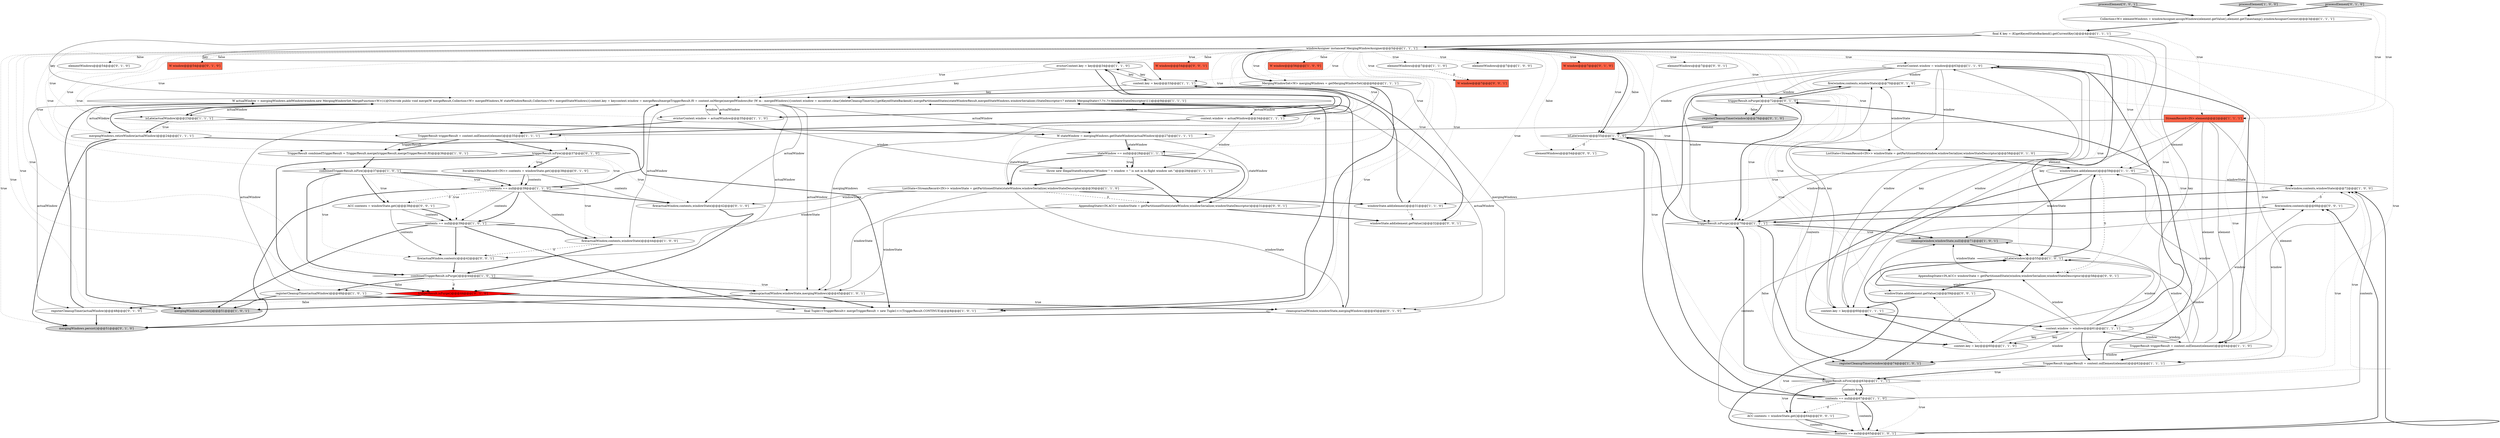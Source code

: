 digraph {
26 [style = filled, label = "evictorContext.key = key@@@34@@@['1', '1', '0']", fillcolor = white, shape = ellipse image = "AAA0AAABBB1BBB"];
12 [style = filled, label = "evictorContext.window = window@@@63@@@['1', '1', '0']", fillcolor = white, shape = ellipse image = "AAA0AAABBB1BBB"];
22 [style = filled, label = "registerCleanupTimer(actualWindow)@@@48@@@['1', '0', '1']", fillcolor = white, shape = ellipse image = "AAA0AAABBB1BBB"];
50 [style = filled, label = "fire(window,contents,windowState)@@@70@@@['0', '1', '0']", fillcolor = white, shape = ellipse image = "AAA0AAABBB2BBB"];
39 [style = filled, label = "StreamRecord<IN> element@@@2@@@['1', '1', '1']", fillcolor = tomato, shape = box image = "AAA0AAABBB1BBB"];
34 [style = filled, label = "final K key = (K)getKeyedStateBackend().getCurrentKey()@@@4@@@['1', '1', '1']", fillcolor = white, shape = ellipse image = "AAA0AAABBB1BBB"];
57 [style = filled, label = "Iterable<StreamRecord<IN>> contents = windowState.get()@@@38@@@['0', '1', '0']", fillcolor = white, shape = ellipse image = "AAA0AAABBB2BBB"];
24 [style = filled, label = "cleanup(actualWindow,windowState,mergingWindows)@@@45@@@['1', '0', '1']", fillcolor = white, shape = ellipse image = "AAA0AAABBB1BBB"];
19 [style = filled, label = "context.window = actualWindow@@@34@@@['1', '1', '1']", fillcolor = white, shape = ellipse image = "AAA0AAABBB1BBB"];
36 [style = filled, label = "contents == null@@@39@@@['1', '0', '1']", fillcolor = white, shape = diamond image = "AAA0AAABBB1BBB"];
67 [style = filled, label = "ACC contents = windowState.get()@@@38@@@['0', '0', '1']", fillcolor = white, shape = ellipse image = "AAA0AAABBB3BBB"];
68 [style = filled, label = "windowState.add(element.getValue())@@@32@@@['0', '0', '1']", fillcolor = white, shape = ellipse image = "AAA0AAABBB3BBB"];
27 [style = filled, label = "TriggerResult triggerResult = context.onElement(element)@@@64@@@['1', '1', '0']", fillcolor = white, shape = ellipse image = "AAA0AAABBB1BBB"];
62 [style = filled, label = "ListState<StreamRecord<IN>> windowState = getPartitionedState(window,windowSerializer,windowStateDescriptor)@@@58@@@['0', '1', '0']", fillcolor = white, shape = ellipse image = "AAA0AAABBB2BBB"];
66 [style = filled, label = "processElement['0', '0', '1']", fillcolor = lightgray, shape = diamond image = "AAA0AAABBB3BBB"];
73 [style = filled, label = "elementWindows@@@7@@@['0', '0', '1']", fillcolor = white, shape = ellipse image = "AAA0AAABBB3BBB"];
28 [style = filled, label = "contents == null@@@67@@@['1', '1', '0']", fillcolor = white, shape = diamond image = "AAA0AAABBB1BBB"];
58 [style = filled, label = "triggerResult.isPurge()@@@44@@@['0', '1', '0']", fillcolor = red, shape = diamond image = "AAA1AAABBB2BBB"];
13 [style = filled, label = "final Tuple1<TriggerResult> mergeTriggerResult = new Tuple1<>(TriggerResult.CONTINUE)@@@8@@@['1', '0', '1']", fillcolor = white, shape = ellipse image = "AAA0AAABBB1BBB"];
47 [style = filled, label = "contents == null@@@65@@@['1', '0', '1']", fillcolor = white, shape = diamond image = "AAA0AAABBB1BBB"];
54 [style = filled, label = "elementWindows@@@54@@@['0', '1', '0']", fillcolor = white, shape = ellipse image = "AAA0AAABBB2BBB"];
3 [style = filled, label = "TriggerResult combinedTriggerResult = TriggerResult.merge(triggerResult,mergeTriggerResult.f0)@@@36@@@['1', '0', '1']", fillcolor = white, shape = ellipse image = "AAA0AAABBB1BBB"];
21 [style = filled, label = "isLate(window)@@@55@@@['1', '1', '0']", fillcolor = white, shape = diamond image = "AAA0AAABBB1BBB"];
25 [style = filled, label = "fire(window,contents,windowState)@@@72@@@['1', '0', '0']", fillcolor = white, shape = ellipse image = "AAA0AAABBB1BBB"];
53 [style = filled, label = "processElement['0', '1', '0']", fillcolor = lightgray, shape = diamond image = "AAA0AAABBB2BBB"];
43 [style = filled, label = "processElement['1', '0', '0']", fillcolor = lightgray, shape = diamond image = "AAA0AAABBB1BBB"];
61 [style = filled, label = "W window@@@54@@@['0', '1', '0']", fillcolor = tomato, shape = box image = "AAA0AAABBB2BBB"];
4 [style = filled, label = "MergingWindowSet<W> mergingWindows = getMergingWindowSet()@@@6@@@['1', '1', '1']", fillcolor = white, shape = ellipse image = "AAA0AAABBB1BBB"];
7 [style = filled, label = "context.window = window@@@61@@@['1', '1', '1']", fillcolor = white, shape = ellipse image = "AAA0AAABBB1BBB"];
42 [style = filled, label = "context.key = key@@@60@@@['1', '1', '1']", fillcolor = white, shape = ellipse image = "AAA0AAABBB1BBB"];
65 [style = filled, label = "fire(window,contents)@@@68@@@['0', '0', '1']", fillcolor = white, shape = ellipse image = "AAA0AAABBB3BBB"];
20 [style = filled, label = "mergingWindows.persist()@@@51@@@['1', '0', '1']", fillcolor = lightgray, shape = ellipse image = "AAA0AAABBB1BBB"];
69 [style = filled, label = "W window@@@54@@@['0', '0', '1']", fillcolor = tomato, shape = box image = "AAA0AAABBB3BBB"];
41 [style = filled, label = "throw new IllegalStateException(\"Window \" + window + \" is not in in-flight window set.\")@@@29@@@['1', '1', '1']", fillcolor = white, shape = ellipse image = "AAA0AAABBB1BBB"];
71 [style = filled, label = "ACC contents = windowState.get()@@@64@@@['0', '0', '1']", fillcolor = white, shape = ellipse image = "AAA0AAABBB3BBB"];
31 [style = filled, label = "Collection<W> elementWindows = windowAssigner.assignWindows(element.getValue(),element.getTimestamp(),windowAssignerContext)@@@3@@@['1', '1', '1']", fillcolor = white, shape = ellipse image = "AAA0AAABBB1BBB"];
5 [style = filled, label = "isLate(window)@@@55@@@['1', '0', '1']", fillcolor = white, shape = diamond image = "AAA0AAABBB1BBB"];
33 [style = filled, label = "fire(actualWindow,contents,windowState)@@@44@@@['1', '0', '0']", fillcolor = white, shape = ellipse image = "AAA0AAABBB1BBB"];
64 [style = filled, label = "fire(actualWindow,contents)@@@42@@@['0', '0', '1']", fillcolor = white, shape = ellipse image = "AAA0AAABBB3BBB"];
74 [style = filled, label = "W window@@@7@@@['0', '0', '1']", fillcolor = tomato, shape = box image = "AAA0AAABBB3BBB"];
51 [style = filled, label = "registerCleanupTimer(actualWindow)@@@48@@@['0', '1', '0']", fillcolor = white, shape = ellipse image = "AAA0AAABBB2BBB"];
59 [style = filled, label = "triggerResult.isFire()@@@37@@@['0', '1', '0']", fillcolor = white, shape = diamond image = "AAA0AAABBB2BBB"];
75 [style = filled, label = "elementWindows@@@54@@@['0', '0', '1']", fillcolor = white, shape = ellipse image = "AAA0AAABBB3BBB"];
45 [style = filled, label = "registerCleanupTimer(window)@@@74@@@['1', '0', '1']", fillcolor = lightgray, shape = ellipse image = "AAA0AAABBB1BBB"];
29 [style = filled, label = "stateWindow == null@@@28@@@['1', '1', '1']", fillcolor = white, shape = diamond image = "AAA0AAABBB1BBB"];
44 [style = filled, label = "contents == null@@@39@@@['1', '1', '0']", fillcolor = white, shape = diamond image = "AAA0AAABBB1BBB"];
52 [style = filled, label = "registerCleanupTimer(window)@@@76@@@['0', '1', '0']", fillcolor = lightgray, shape = ellipse image = "AAA0AAABBB2BBB"];
1 [style = filled, label = "windowAssigner instanceof MergingWindowAssigner@@@5@@@['1', '1', '1']", fillcolor = white, shape = diamond image = "AAA0AAABBB1BBB"];
11 [style = filled, label = "W window@@@56@@@['1', '0', '0']", fillcolor = tomato, shape = box image = "AAA0AAABBB1BBB"];
6 [style = filled, label = "cleanup(window,windowState,null)@@@71@@@['1', '0', '1']", fillcolor = lightgray, shape = ellipse image = "AAA0AAABBB1BBB"];
18 [style = filled, label = "isLate(actualWindow)@@@23@@@['1', '1', '1']", fillcolor = white, shape = diamond image = "AAA0AAABBB1BBB"];
30 [style = filled, label = "context.key = key@@@33@@@['1', '1', '1']", fillcolor = white, shape = ellipse image = "AAA0AAABBB1BBB"];
55 [style = filled, label = "mergingWindows.persist()@@@51@@@['0', '1', '0']", fillcolor = lightgray, shape = ellipse image = "AAA0AAABBB2BBB"];
60 [style = filled, label = "cleanup(actualWindow,windowState,mergingWindows)@@@45@@@['0', '1', '0']", fillcolor = white, shape = ellipse image = "AAA0AAABBB2BBB"];
10 [style = filled, label = "triggerResult.isPurge()@@@70@@@['1', '1', '1']", fillcolor = white, shape = diamond image = "AAA0AAABBB1BBB"];
15 [style = filled, label = "windowState.add(element)@@@59@@@['1', '1', '0']", fillcolor = white, shape = ellipse image = "AAA0AAABBB1BBB"];
0 [style = filled, label = "W actualWindow = mergingWindows.addWindow(window,new MergingWindowSet.MergeFunction<W>(){@Override public void merge(W mergeResult,Collection<W> mergedWindows,W stateWindowResult,Collection<W> mergedStateWindows){context.key = keycontext.window = mergeResultmergeTriggerResult.f0 = context.onMerge(mergedWindows)for (W m : mergedWindows){context.window = mcontext.clear()deleteCleanupTimer(m)}getKeyedStateBackend().mergePartitionedStates(stateWindowResult,mergedStateWindows,windowSerializer,(StateDescriptor<? extends MergingState<?,?>,?>)windowStateDescriptor)}})@@@9@@@['1', '1', '1']", fillcolor = white, shape = ellipse image = "AAA0AAABBB1BBB"];
9 [style = filled, label = "windowState.add(element)@@@31@@@['1', '1', '0']", fillcolor = white, shape = ellipse image = "AAA0AAABBB1BBB"];
14 [style = filled, label = "TriggerResult triggerResult = context.onElement(element)@@@35@@@['1', '1', '1']", fillcolor = white, shape = ellipse image = "AAA0AAABBB1BBB"];
23 [style = filled, label = "evictorContext.window = actualWindow@@@35@@@['1', '1', '0']", fillcolor = white, shape = ellipse image = "AAA0AAABBB1BBB"];
63 [style = filled, label = "AppendingState<IN,ACC> windowState = getPartitionedState(window,windowSerializer,windowStateDescriptor)@@@58@@@['0', '0', '1']", fillcolor = white, shape = ellipse image = "AAA0AAABBB3BBB"];
17 [style = filled, label = "ListState<StreamRecord<IN>> windowState = getPartitionedState(stateWindow,windowSerializer,windowStateDescriptor)@@@30@@@['1', '1', '0']", fillcolor = white, shape = ellipse image = "AAA0AAABBB1BBB"];
2 [style = filled, label = "elementWindows@@@7@@@['1', '0', '0']", fillcolor = white, shape = ellipse image = "AAA0AAABBB1BBB"];
56 [style = filled, label = "fire(actualWindow,contents,windowState)@@@42@@@['0', '1', '0']", fillcolor = white, shape = ellipse image = "AAA0AAABBB2BBB"];
40 [style = filled, label = "TriggerResult triggerResult = context.onElement(element)@@@62@@@['1', '1', '1']", fillcolor = white, shape = ellipse image = "AAA0AAABBB1BBB"];
35 [style = filled, label = "combinedTriggerResult.isFire()@@@37@@@['1', '0', '1']", fillcolor = white, shape = diamond image = "AAA0AAABBB1BBB"];
72 [style = filled, label = "windowState.add(element.getValue())@@@59@@@['0', '0', '1']", fillcolor = white, shape = ellipse image = "AAA0AAABBB3BBB"];
32 [style = filled, label = "elementWindows@@@7@@@['1', '1', '0']", fillcolor = white, shape = ellipse image = "AAA0AAABBB1BBB"];
70 [style = filled, label = "AppendingState<IN,ACC> windowState = getPartitionedState(stateWindow,windowSerializer,windowStateDescriptor)@@@31@@@['0', '0', '1']", fillcolor = white, shape = ellipse image = "AAA0AAABBB3BBB"];
49 [style = filled, label = "triggerResult.isPurge()@@@72@@@['0', '1', '0']", fillcolor = white, shape = diamond image = "AAA0AAABBB2BBB"];
46 [style = filled, label = "triggerResult.isFire()@@@63@@@['1', '1', '1']", fillcolor = white, shape = diamond image = "AAA0AAABBB1BBB"];
37 [style = filled, label = "context.key = key@@@60@@@['1', '1', '0']", fillcolor = white, shape = ellipse image = "AAA0AAABBB1BBB"];
8 [style = filled, label = "W stateWindow = mergingWindows.getStateWindow(actualWindow)@@@27@@@['1', '1', '1']", fillcolor = white, shape = ellipse image = "AAA0AAABBB1BBB"];
16 [style = filled, label = "combinedTriggerResult.isPurge()@@@44@@@['1', '0', '1']", fillcolor = white, shape = diamond image = "AAA0AAABBB1BBB"];
48 [style = filled, label = "W window@@@7@@@['0', '1', '0']", fillcolor = tomato, shape = box image = "AAA0AAABBB2BBB"];
38 [style = filled, label = "mergingWindows.retireWindow(actualWindow)@@@24@@@['1', '1', '1']", fillcolor = white, shape = ellipse image = "AAA0AAABBB1BBB"];
1->5 [style = bold, label=""];
40->50 [style = dotted, label="true"];
0->23 [style = solid, label="actualWindow"];
14->3 [style = bold, label=""];
63->72 [style = bold, label=""];
40->49 [style = bold, label=""];
5->63 [style = bold, label=""];
46->28 [style = dotted, label="true"];
26->30 [style = solid, label="key"];
44->36 [style = solid, label="contents"];
17->9 [style = bold, label=""];
28->50 [style = bold, label=""];
53->39 [style = dotted, label="true"];
8->70 [style = solid, label="stateWindow"];
40->28 [style = dotted, label="true"];
1->63 [style = dotted, label="true"];
59->57 [style = bold, label=""];
5->15 [style = bold, label=""];
1->21 [style = dotted, label="true"];
58->60 [style = bold, label=""];
7->37 [style = solid, label="key"];
59->58 [style = bold, label=""];
64->16 [style = bold, label=""];
18->38 [style = dotted, label="true"];
39->15 [style = solid, label="element"];
36->33 [style = bold, label=""];
71->65 [style = solid, label="contents"];
36->20 [style = bold, label=""];
12->42 [style = solid, label="window"];
17->56 [style = solid, label="windowState"];
4->60 [style = solid, label="mergingWindows"];
0->33 [style = solid, label="actualWindow"];
42->12 [style = solid, label="window"];
3->35 [style = bold, label=""];
1->13 [style = dotted, label="true"];
1->3 [style = dotted, label="true"];
40->46 [style = dotted, label="true"];
28->21 [style = bold, label=""];
49->10 [style = bold, label=""];
1->54 [style = dotted, label="false"];
37->72 [style = dashed, label="0"];
44->33 [style = solid, label="contents"];
1->21 [style = bold, label=""];
35->67 [style = bold, label=""];
71->47 [style = bold, label=""];
1->74 [style = dotted, label="true"];
1->12 [style = dotted, label="true"];
0->24 [style = solid, label="actualWindow"];
27->6 [style = solid, label="window"];
66->31 [style = bold, label=""];
70->68 [style = bold, label=""];
49->52 [style = dotted, label="false"];
25->10 [style = bold, label=""];
1->23 [style = dotted, label="true"];
35->64 [style = dotted, label="true"];
46->71 [style = dotted, label="true"];
1->0 [style = dotted, label="true"];
1->73 [style = dotted, label="true"];
67->36 [style = solid, label="contents"];
52->21 [style = bold, label=""];
22->13 [style = bold, label=""];
38->55 [style = bold, label=""];
1->27 [style = dotted, label="true"];
8->17 [style = solid, label="stateWindow"];
18->38 [style = bold, label=""];
7->5 [style = solid, label="window"];
60->0 [style = bold, label=""];
1->4 [style = bold, label=""];
1->35 [style = dotted, label="true"];
33->16 [style = bold, label=""];
30->0 [style = solid, label="key"];
10->6 [style = dotted, label="true"];
46->65 [style = dotted, label="true"];
16->58 [style = dashed, label="0"];
66->39 [style = dotted, label="true"];
32->74 [style = dashed, label="0"];
35->44 [style = bold, label=""];
59->44 [style = dotted, label="true"];
12->50 [style = solid, label="window"];
27->25 [style = solid, label="window"];
17->24 [style = solid, label="windowState"];
39->9 [style = solid, label="element"];
28->25 [style = solid, label="contents"];
27->7 [style = solid, label="window"];
12->42 [style = solid, label="key"];
7->63 [style = solid, label="window"];
12->21 [style = solid, label="window"];
51->0 [style = bold, label=""];
10->45 [style = dotted, label="false"];
1->4 [style = dotted, label="true"];
10->21 [style = bold, label=""];
14->3 [style = solid, label="triggerResult"];
28->47 [style = solid, label="contents"];
1->59 [style = dotted, label="true"];
23->41 [style = solid, label="window"];
29->41 [style = dotted, label="true"];
35->33 [style = dotted, label="true"];
1->58 [style = dotted, label="true"];
58->60 [style = dotted, label="true"];
50->49 [style = bold, label=""];
4->24 [style = solid, label="mergingWindows"];
1->30 [style = dotted, label="true"];
1->32 [style = dotted, label="true"];
34->42 [style = solid, label="key"];
4->0 [style = bold, label=""];
7->27 [style = solid, label="window"];
1->18 [style = dotted, label="true"];
23->14 [style = bold, label=""];
24->20 [style = bold, label=""];
1->40 [style = dotted, label="true"];
56->58 [style = bold, label=""];
60->55 [style = bold, label=""];
30->19 [style = bold, label=""];
1->42 [style = dotted, label="true"];
0->60 [style = solid, label="actualWindow"];
35->44 [style = dotted, label="true"];
1->26 [style = dotted, label="true"];
58->51 [style = dotted, label="false"];
49->10 [style = dotted, label="true"];
47->25 [style = bold, label=""];
44->55 [style = bold, label=""];
1->61 [style = dotted, label="false"];
22->20 [style = bold, label=""];
58->51 [style = bold, label=""];
62->10 [style = solid, label="windowState"];
1->70 [style = dotted, label="true"];
1->11 [style = dotted, label="false"];
19->26 [style = bold, label=""];
1->15 [style = dotted, label="true"];
1->21 [style = dotted, label="false"];
10->45 [style = bold, label=""];
38->0 [style = bold, label=""];
26->0 [style = solid, label="key"];
1->8 [style = dotted, label="true"];
28->71 [style = dashed, label="0"];
21->75 [style = dashed, label="0"];
17->33 [style = solid, label="windowState"];
42->7 [style = bold, label=""];
12->62 [style = solid, label="window"];
44->67 [style = dashed, label="0"];
1->69 [style = dotted, label="false"];
46->25 [style = dotted, label="true"];
0->51 [style = solid, label="actualWindow"];
13->0 [style = bold, label=""];
24->13 [style = bold, label=""];
41->70 [style = bold, label=""];
0->18 [style = solid, label="actualWindow"];
16->24 [style = dotted, label="true"];
17->70 [style = dashed, label="0"];
15->25 [style = solid, label="windowState"];
38->20 [style = bold, label=""];
44->56 [style = bold, label=""];
29->17 [style = bold, label=""];
1->10 [style = dotted, label="true"];
9->68 [style = dashed, label="0"];
1->17 [style = dotted, label="true"];
46->28 [style = bold, label=""];
35->67 [style = dotted, label="true"];
16->24 [style = bold, label=""];
17->60 [style = solid, label="windowState"];
28->47 [style = bold, label=""];
4->13 [style = bold, label=""];
46->47 [style = dotted, label="true"];
46->10 [style = bold, label=""];
1->55 [style = dotted, label="true"];
39->40 [style = solid, label="element"];
21->62 [style = bold, label=""];
68->30 [style = bold, label=""];
1->48 [style = dotted, label="true"];
46->28 [style = solid, label="contents"];
1->19 [style = dotted, label="true"];
10->6 [style = bold, label=""];
1->75 [style = dotted, label="false"];
57->56 [style = solid, label="contents"];
31->34 [style = bold, label=""];
0->8 [style = solid, label="actualWindow"];
39->27 [style = solid, label="element"];
1->46 [style = dotted, label="true"];
46->50 [style = solid, label="contents"];
6->5 [style = bold, label=""];
36->13 [style = bold, label=""];
70->24 [style = solid, label="windowState"];
19->14 [style = bold, label=""];
12->52 [style = solid, label="window"];
30->26 [style = solid, label="key"];
1->9 [style = dotted, label="true"];
47->5 [style = bold, label=""];
27->45 [style = solid, label="window"];
8->29 [style = solid, label="stateWindow"];
0->19 [style = solid, label="actualWindow"];
0->18 [style = bold, label=""];
33->64 [style = dashed, label="0"];
1->16 [style = dotted, label="true"];
18->8 [style = bold, label=""];
19->41 [style = solid, label="window"];
62->15 [style = bold, label=""];
0->56 [style = solid, label="actualWindow"];
1->37 [style = dotted, label="true"];
15->37 [style = bold, label=""];
12->27 [style = bold, label=""];
1->20 [style = dotted, label="true"];
7->40 [style = bold, label=""];
57->44 [style = solid, label="contents"];
34->37 [style = solid, label="key"];
34->0 [style = solid, label="key"];
37->42 [style = bold, label=""];
0->64 [style = solid, label="actualWindow"];
43->31 [style = bold, label=""];
36->64 [style = bold, label=""];
65->10 [style = bold, label=""];
16->22 [style = dotted, label="false"];
1->72 [style = dotted, label="true"];
63->6 [style = solid, label="windowState"];
35->16 [style = bold, label=""];
23->0 [style = solid, label="window"];
15->6 [style = solid, label="windowState"];
34->30 [style = solid, label="key"];
44->36 [style = bold, label=""];
72->42 [style = bold, label=""];
7->12 [style = bold, label=""];
34->1 [style = bold, label=""];
27->5 [style = solid, label="window"];
35->36 [style = dotted, label="true"];
29->41 [style = bold, label=""];
1->68 [style = dotted, label="true"];
37->7 [style = solid, label="key"];
12->10 [style = solid, label="window"];
15->63 [style = dashed, label="0"];
9->30 [style = bold, label=""];
1->14 [style = dotted, label="true"];
53->31 [style = bold, label=""];
42->12 [style = solid, label="key"];
16->22 [style = bold, label=""];
39->37 [style = solid, label="element"];
0->22 [style = solid, label="actualWindow"];
7->45 [style = solid, label="window"];
25->65 [style = dashed, label="0"];
40->46 [style = bold, label=""];
1->7 [style = dotted, label="true"];
1->49 [style = dotted, label="true"];
46->71 [style = bold, label=""];
1->29 [style = dotted, label="true"];
41->17 [style = bold, label=""];
71->47 [style = solid, label="contents"];
27->15 [style = solid, label="window"];
59->56 [style = dotted, label="true"];
49->52 [style = bold, label=""];
62->50 [style = solid, label="windowState"];
51->55 [style = bold, label=""];
26->23 [style = bold, label=""];
67->64 [style = solid, label="contents"];
39->14 [style = solid, label="element"];
1->62 [style = dotted, label="true"];
7->65 [style = solid, label="window"];
19->0 [style = solid, label="window"];
47->65 [style = bold, label=""];
59->57 [style = dotted, label="true"];
57->44 [style = bold, label=""];
27->40 [style = bold, label=""];
67->36 [style = bold, label=""];
14->59 [style = bold, label=""];
1->2 [style = dotted, label="true"];
29->70 [style = bold, label=""];
7->6 [style = solid, label="window"];
38->13 [style = bold, label=""];
8->29 [style = bold, label=""];
1->5 [style = dotted, label="true"];
0->38 [style = solid, label="actualWindow"];
43->39 [style = dotted, label="true"];
44->0 [style = bold, label=""];
45->5 [style = bold, label=""];
}
